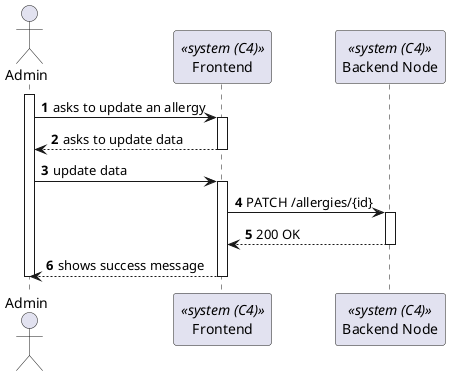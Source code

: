 @startuml process-view
autonumber

actor "Admin" as Admin
participant Frontend as "Frontend" <<system (C4)>>
participant BackendNode as "Backend Node" <<system (C4)>>

activate Admin

    Admin -> Frontend : asks to update an allergy

    activate Frontend

        Frontend --> Admin : asks to update data

    deactivate Frontend

    Admin -> Frontend : update data
    
    activate Frontend
    
        Frontend-> BackendNode : PATCH /allergies/{id}
        activate BackendNode

            Frontend <-- BackendNode : 200 OK

        deactivate BackendNode

    Frontend --> Admin : shows success message
    
    deactivate Frontend
deactivate Admin

@enduml